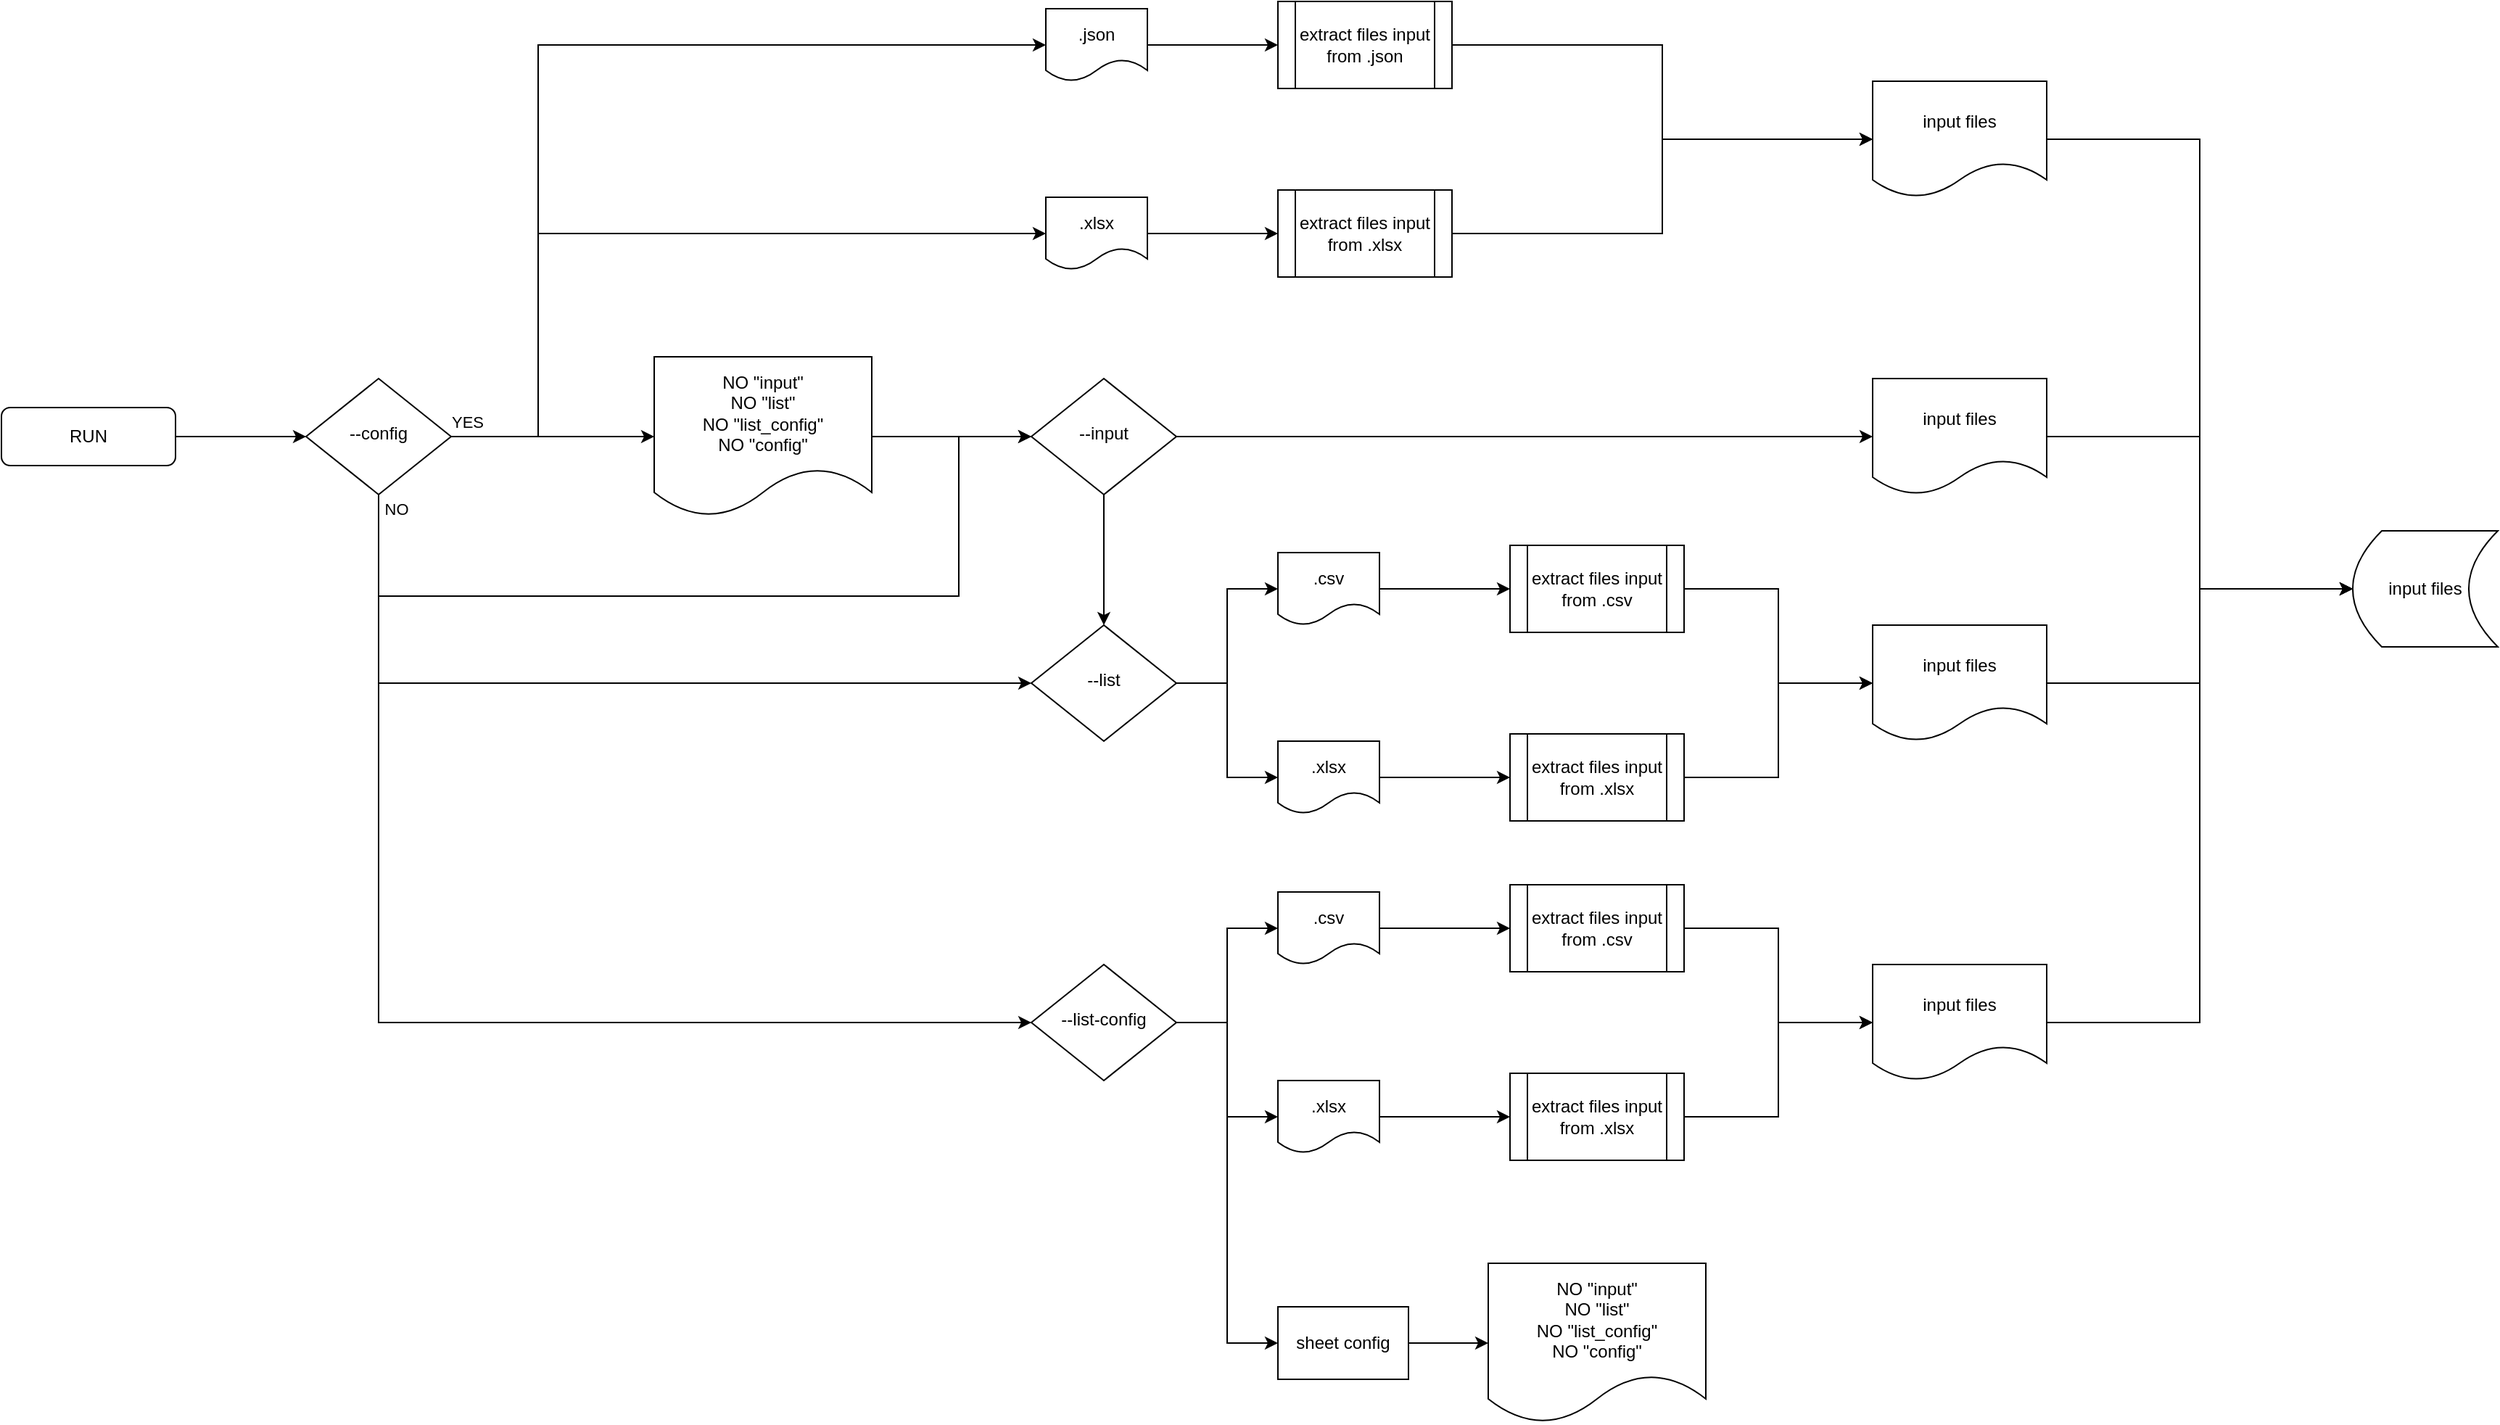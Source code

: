 <mxfile version="23.1.5" type="device">
  <diagram id="C5RBs43oDa-KdzZeNtuy" name="Page-1">
    <mxGraphModel dx="2198" dy="2001" grid="1" gridSize="10" guides="1" tooltips="1" connect="1" arrows="1" fold="1" page="1" pageScale="1" pageWidth="827" pageHeight="1169" math="0" shadow="0">
      <root>
        <mxCell id="WIyWlLk6GJQsqaUBKTNV-0" />
        <mxCell id="WIyWlLk6GJQsqaUBKTNV-1" parent="WIyWlLk6GJQsqaUBKTNV-0" />
        <mxCell id="28Vv1xQ9xIwoGJRTM6Ub-3" style="edgeStyle=orthogonalEdgeStyle;rounded=0;orthogonalLoop=1;jettySize=auto;html=1;exitX=1;exitY=0.5;exitDx=0;exitDy=0;entryX=0;entryY=0.5;entryDx=0;entryDy=0;" parent="WIyWlLk6GJQsqaUBKTNV-1" source="WIyWlLk6GJQsqaUBKTNV-3" target="WIyWlLk6GJQsqaUBKTNV-6" edge="1">
          <mxGeometry relative="1" as="geometry" />
        </mxCell>
        <mxCell id="WIyWlLk6GJQsqaUBKTNV-3" value="RUN" style="rounded=1;whiteSpace=wrap;html=1;fontSize=12;glass=0;strokeWidth=1;shadow=0;" parent="WIyWlLk6GJQsqaUBKTNV-1" vertex="1">
          <mxGeometry x="-380" y="190" width="120" height="40" as="geometry" />
        </mxCell>
        <mxCell id="28Vv1xQ9xIwoGJRTM6Ub-4" style="edgeStyle=orthogonalEdgeStyle;rounded=0;orthogonalLoop=1;jettySize=auto;html=1;exitX=1;exitY=0.5;exitDx=0;exitDy=0;entryX=0;entryY=0.5;entryDx=0;entryDy=0;" parent="WIyWlLk6GJQsqaUBKTNV-1" source="WIyWlLk6GJQsqaUBKTNV-6" target="HIVxTFkzLo3o_JO4Jnfv-33" edge="1">
          <mxGeometry relative="1" as="geometry">
            <mxPoint x="-70" y="210" as="targetPoint" />
          </mxGeometry>
        </mxCell>
        <mxCell id="28Vv1xQ9xIwoGJRTM6Ub-6" value="YES" style="edgeLabel;html=1;align=center;verticalAlign=middle;resizable=0;points=[];" parent="28Vv1xQ9xIwoGJRTM6Ub-4" vertex="1" connectable="0">
          <mxGeometry x="-0.167" y="1" relative="1" as="geometry">
            <mxPoint x="-48" y="-9" as="offset" />
          </mxGeometry>
        </mxCell>
        <mxCell id="HIVxTFkzLo3o_JO4Jnfv-34" style="edgeStyle=orthogonalEdgeStyle;rounded=0;orthogonalLoop=1;jettySize=auto;html=1;exitX=0.5;exitY=1;exitDx=0;exitDy=0;entryX=0;entryY=0.5;entryDx=0;entryDy=0;" edge="1" parent="WIyWlLk6GJQsqaUBKTNV-1" source="WIyWlLk6GJQsqaUBKTNV-6" target="HIVxTFkzLo3o_JO4Jnfv-1">
          <mxGeometry relative="1" as="geometry" />
        </mxCell>
        <mxCell id="HIVxTFkzLo3o_JO4Jnfv-35" value="NO" style="edgeLabel;html=1;align=center;verticalAlign=middle;resizable=0;points=[];" vertex="1" connectable="0" parent="HIVxTFkzLo3o_JO4Jnfv-34">
          <mxGeometry x="-0.92" y="1" relative="1" as="geometry">
            <mxPoint x="11" y="-23" as="offset" />
          </mxGeometry>
        </mxCell>
        <mxCell id="HIVxTFkzLo3o_JO4Jnfv-42" style="edgeStyle=orthogonalEdgeStyle;rounded=0;orthogonalLoop=1;jettySize=auto;html=1;exitX=0.5;exitY=1;exitDx=0;exitDy=0;entryX=0;entryY=0.5;entryDx=0;entryDy=0;" edge="1" parent="WIyWlLk6GJQsqaUBKTNV-1" source="WIyWlLk6GJQsqaUBKTNV-6" target="HIVxTFkzLo3o_JO4Jnfv-0">
          <mxGeometry relative="1" as="geometry">
            <Array as="points">
              <mxPoint x="-120" y="380" />
            </Array>
          </mxGeometry>
        </mxCell>
        <mxCell id="HIVxTFkzLo3o_JO4Jnfv-43" style="edgeStyle=orthogonalEdgeStyle;rounded=0;orthogonalLoop=1;jettySize=auto;html=1;exitX=0.5;exitY=1;exitDx=0;exitDy=0;entryX=0;entryY=0.5;entryDx=0;entryDy=0;" edge="1" parent="WIyWlLk6GJQsqaUBKTNV-1" source="WIyWlLk6GJQsqaUBKTNV-6" target="28Vv1xQ9xIwoGJRTM6Ub-0">
          <mxGeometry relative="1" as="geometry">
            <Array as="points">
              <mxPoint x="-120" y="320" />
              <mxPoint x="280" y="320" />
              <mxPoint x="280" y="210" />
            </Array>
          </mxGeometry>
        </mxCell>
        <mxCell id="WIyWlLk6GJQsqaUBKTNV-6" value="--config" style="rhombus;whiteSpace=wrap;html=1;shadow=0;fontFamily=Helvetica;fontSize=12;align=center;strokeWidth=1;spacing=6;spacingTop=-4;" parent="WIyWlLk6GJQsqaUBKTNV-1" vertex="1">
          <mxGeometry x="-170" y="170" width="100" height="80" as="geometry" />
        </mxCell>
        <mxCell id="28Vv1xQ9xIwoGJRTM6Ub-2" style="edgeStyle=orthogonalEdgeStyle;rounded=0;orthogonalLoop=1;jettySize=auto;html=1;exitX=1;exitY=0.5;exitDx=0;exitDy=0;entryX=0;entryY=0.5;entryDx=0;entryDy=0;" parent="WIyWlLk6GJQsqaUBKTNV-1" source="28Vv1xQ9xIwoGJRTM6Ub-0" target="HIVxTFkzLo3o_JO4Jnfv-5" edge="1">
          <mxGeometry relative="1" as="geometry">
            <mxPoint x="540" y="210" as="targetPoint" />
          </mxGeometry>
        </mxCell>
        <mxCell id="HIVxTFkzLo3o_JO4Jnfv-55" style="edgeStyle=orthogonalEdgeStyle;rounded=0;orthogonalLoop=1;jettySize=auto;html=1;exitX=0.5;exitY=1;exitDx=0;exitDy=0;entryX=0.5;entryY=0;entryDx=0;entryDy=0;" edge="1" parent="WIyWlLk6GJQsqaUBKTNV-1" source="28Vv1xQ9xIwoGJRTM6Ub-0" target="HIVxTFkzLo3o_JO4Jnfv-0">
          <mxGeometry relative="1" as="geometry" />
        </mxCell>
        <mxCell id="28Vv1xQ9xIwoGJRTM6Ub-0" value="--input" style="rhombus;whiteSpace=wrap;html=1;shadow=0;fontFamily=Helvetica;fontSize=12;align=center;strokeWidth=1;spacing=6;spacingTop=-4;" parent="WIyWlLk6GJQsqaUBKTNV-1" vertex="1">
          <mxGeometry x="330" y="170" width="100" height="80" as="geometry" />
        </mxCell>
        <mxCell id="HIVxTFkzLo3o_JO4Jnfv-9" style="edgeStyle=orthogonalEdgeStyle;rounded=0;orthogonalLoop=1;jettySize=auto;html=1;exitX=1;exitY=0.5;exitDx=0;exitDy=0;entryX=0;entryY=0.5;entryDx=0;entryDy=0;" edge="1" parent="WIyWlLk6GJQsqaUBKTNV-1" source="HIVxTFkzLo3o_JO4Jnfv-0" target="HIVxTFkzLo3o_JO4Jnfv-7">
          <mxGeometry relative="1" as="geometry" />
        </mxCell>
        <mxCell id="HIVxTFkzLo3o_JO4Jnfv-10" style="edgeStyle=orthogonalEdgeStyle;rounded=0;orthogonalLoop=1;jettySize=auto;html=1;exitX=1;exitY=0.5;exitDx=0;exitDy=0;entryX=0;entryY=0.5;entryDx=0;entryDy=0;" edge="1" parent="WIyWlLk6GJQsqaUBKTNV-1" source="HIVxTFkzLo3o_JO4Jnfv-0" target="HIVxTFkzLo3o_JO4Jnfv-8">
          <mxGeometry relative="1" as="geometry" />
        </mxCell>
        <mxCell id="HIVxTFkzLo3o_JO4Jnfv-0" value="--list" style="rhombus;whiteSpace=wrap;html=1;shadow=0;fontFamily=Helvetica;fontSize=12;align=center;strokeWidth=1;spacing=6;spacingTop=-4;" vertex="1" parent="WIyWlLk6GJQsqaUBKTNV-1">
          <mxGeometry x="330" y="340" width="100" height="80" as="geometry" />
        </mxCell>
        <mxCell id="HIVxTFkzLo3o_JO4Jnfv-30" style="edgeStyle=orthogonalEdgeStyle;rounded=0;orthogonalLoop=1;jettySize=auto;html=1;exitX=1;exitY=0.5;exitDx=0;exitDy=0;entryX=0;entryY=0.5;entryDx=0;entryDy=0;" edge="1" parent="WIyWlLk6GJQsqaUBKTNV-1" source="HIVxTFkzLo3o_JO4Jnfv-1" target="HIVxTFkzLo3o_JO4Jnfv-29">
          <mxGeometry relative="1" as="geometry" />
        </mxCell>
        <mxCell id="HIVxTFkzLo3o_JO4Jnfv-1" value="--list-config" style="rhombus;whiteSpace=wrap;html=1;shadow=0;fontFamily=Helvetica;fontSize=12;align=center;strokeWidth=1;spacing=6;spacingTop=-4;" vertex="1" parent="WIyWlLk6GJQsqaUBKTNV-1">
          <mxGeometry x="330" y="574" width="100" height="80" as="geometry" />
        </mxCell>
        <mxCell id="HIVxTFkzLo3o_JO4Jnfv-63" style="edgeStyle=orthogonalEdgeStyle;rounded=0;orthogonalLoop=1;jettySize=auto;html=1;exitX=1;exitY=0.5;exitDx=0;exitDy=0;entryX=0;entryY=0.5;entryDx=0;entryDy=0;" edge="1" parent="WIyWlLk6GJQsqaUBKTNV-1" source="HIVxTFkzLo3o_JO4Jnfv-5" target="HIVxTFkzLo3o_JO4Jnfv-58">
          <mxGeometry relative="1" as="geometry" />
        </mxCell>
        <mxCell id="HIVxTFkzLo3o_JO4Jnfv-5" value="input files" style="shape=document;whiteSpace=wrap;html=1;boundedLbl=1;" vertex="1" parent="WIyWlLk6GJQsqaUBKTNV-1">
          <mxGeometry x="910" y="170" width="120" height="80" as="geometry" />
        </mxCell>
        <mxCell id="HIVxTFkzLo3o_JO4Jnfv-15" style="edgeStyle=orthogonalEdgeStyle;rounded=0;orthogonalLoop=1;jettySize=auto;html=1;exitX=1;exitY=0.5;exitDx=0;exitDy=0;entryX=0;entryY=0.5;entryDx=0;entryDy=0;" edge="1" parent="WIyWlLk6GJQsqaUBKTNV-1" source="HIVxTFkzLo3o_JO4Jnfv-6" target="HIVxTFkzLo3o_JO4Jnfv-14">
          <mxGeometry relative="1" as="geometry" />
        </mxCell>
        <mxCell id="HIVxTFkzLo3o_JO4Jnfv-6" value="extract files input&lt;br&gt;from .csv" style="shape=process;whiteSpace=wrap;html=1;backgroundOutline=1;" vertex="1" parent="WIyWlLk6GJQsqaUBKTNV-1">
          <mxGeometry x="660" y="285" width="120" height="60" as="geometry" />
        </mxCell>
        <mxCell id="HIVxTFkzLo3o_JO4Jnfv-11" style="edgeStyle=orthogonalEdgeStyle;rounded=0;orthogonalLoop=1;jettySize=auto;html=1;exitX=1;exitY=0.5;exitDx=0;exitDy=0;entryX=0;entryY=0.5;entryDx=0;entryDy=0;" edge="1" parent="WIyWlLk6GJQsqaUBKTNV-1" source="HIVxTFkzLo3o_JO4Jnfv-7" target="HIVxTFkzLo3o_JO4Jnfv-6">
          <mxGeometry relative="1" as="geometry" />
        </mxCell>
        <mxCell id="HIVxTFkzLo3o_JO4Jnfv-7" value=".csv" style="shape=document;whiteSpace=wrap;html=1;boundedLbl=1;" vertex="1" parent="WIyWlLk6GJQsqaUBKTNV-1">
          <mxGeometry x="500" y="290" width="70" height="50" as="geometry" />
        </mxCell>
        <mxCell id="HIVxTFkzLo3o_JO4Jnfv-13" style="edgeStyle=orthogonalEdgeStyle;rounded=0;orthogonalLoop=1;jettySize=auto;html=1;exitX=1;exitY=0.5;exitDx=0;exitDy=0;entryX=0;entryY=0.5;entryDx=0;entryDy=0;" edge="1" parent="WIyWlLk6GJQsqaUBKTNV-1" source="HIVxTFkzLo3o_JO4Jnfv-8" target="HIVxTFkzLo3o_JO4Jnfv-12">
          <mxGeometry relative="1" as="geometry" />
        </mxCell>
        <mxCell id="HIVxTFkzLo3o_JO4Jnfv-8" value=".xlsx" style="shape=document;whiteSpace=wrap;html=1;boundedLbl=1;" vertex="1" parent="WIyWlLk6GJQsqaUBKTNV-1">
          <mxGeometry x="500" y="420" width="70" height="50" as="geometry" />
        </mxCell>
        <mxCell id="HIVxTFkzLo3o_JO4Jnfv-17" style="edgeStyle=orthogonalEdgeStyle;rounded=0;orthogonalLoop=1;jettySize=auto;html=1;exitX=1;exitY=0.5;exitDx=0;exitDy=0;entryX=0;entryY=0.5;entryDx=0;entryDy=0;" edge="1" parent="WIyWlLk6GJQsqaUBKTNV-1" source="HIVxTFkzLo3o_JO4Jnfv-12" target="HIVxTFkzLo3o_JO4Jnfv-14">
          <mxGeometry relative="1" as="geometry" />
        </mxCell>
        <mxCell id="HIVxTFkzLo3o_JO4Jnfv-12" value="extract files input&lt;br&gt;from .xlsx" style="shape=process;whiteSpace=wrap;html=1;backgroundOutline=1;" vertex="1" parent="WIyWlLk6GJQsqaUBKTNV-1">
          <mxGeometry x="660" y="415" width="120" height="60" as="geometry" />
        </mxCell>
        <mxCell id="HIVxTFkzLo3o_JO4Jnfv-14" value="input files" style="shape=document;whiteSpace=wrap;html=1;boundedLbl=1;" vertex="1" parent="WIyWlLk6GJQsqaUBKTNV-1">
          <mxGeometry x="910" y="340" width="120" height="80" as="geometry" />
        </mxCell>
        <mxCell id="HIVxTFkzLo3o_JO4Jnfv-18" style="edgeStyle=orthogonalEdgeStyle;rounded=0;orthogonalLoop=1;jettySize=auto;html=1;exitX=1;exitY=0.5;exitDx=0;exitDy=0;entryX=0;entryY=0.5;entryDx=0;entryDy=0;" edge="1" parent="WIyWlLk6GJQsqaUBKTNV-1" target="HIVxTFkzLo3o_JO4Jnfv-23" source="HIVxTFkzLo3o_JO4Jnfv-1">
          <mxGeometry relative="1" as="geometry">
            <mxPoint x="520" y="614" as="sourcePoint" />
          </mxGeometry>
        </mxCell>
        <mxCell id="HIVxTFkzLo3o_JO4Jnfv-19" style="edgeStyle=orthogonalEdgeStyle;rounded=0;orthogonalLoop=1;jettySize=auto;html=1;exitX=1;exitY=0.5;exitDx=0;exitDy=0;entryX=0;entryY=0.5;entryDx=0;entryDy=0;" edge="1" parent="WIyWlLk6GJQsqaUBKTNV-1" target="HIVxTFkzLo3o_JO4Jnfv-25" source="HIVxTFkzLo3o_JO4Jnfv-1">
          <mxGeometry relative="1" as="geometry">
            <mxPoint x="500" y="614" as="sourcePoint" />
          </mxGeometry>
        </mxCell>
        <mxCell id="HIVxTFkzLo3o_JO4Jnfv-20" style="edgeStyle=orthogonalEdgeStyle;rounded=0;orthogonalLoop=1;jettySize=auto;html=1;exitX=1;exitY=0.5;exitDx=0;exitDy=0;entryX=0;entryY=0.5;entryDx=0;entryDy=0;" edge="1" parent="WIyWlLk6GJQsqaUBKTNV-1" source="HIVxTFkzLo3o_JO4Jnfv-21" target="HIVxTFkzLo3o_JO4Jnfv-28">
          <mxGeometry relative="1" as="geometry" />
        </mxCell>
        <mxCell id="HIVxTFkzLo3o_JO4Jnfv-21" value="extract files input&lt;br&gt;from .csv" style="shape=process;whiteSpace=wrap;html=1;backgroundOutline=1;" vertex="1" parent="WIyWlLk6GJQsqaUBKTNV-1">
          <mxGeometry x="660" y="519" width="120" height="60" as="geometry" />
        </mxCell>
        <mxCell id="HIVxTFkzLo3o_JO4Jnfv-22" style="edgeStyle=orthogonalEdgeStyle;rounded=0;orthogonalLoop=1;jettySize=auto;html=1;exitX=1;exitY=0.5;exitDx=0;exitDy=0;entryX=0;entryY=0.5;entryDx=0;entryDy=0;" edge="1" parent="WIyWlLk6GJQsqaUBKTNV-1" source="HIVxTFkzLo3o_JO4Jnfv-23" target="HIVxTFkzLo3o_JO4Jnfv-21">
          <mxGeometry relative="1" as="geometry" />
        </mxCell>
        <mxCell id="HIVxTFkzLo3o_JO4Jnfv-23" value=".csv" style="shape=document;whiteSpace=wrap;html=1;boundedLbl=1;" vertex="1" parent="WIyWlLk6GJQsqaUBKTNV-1">
          <mxGeometry x="500" y="524" width="70" height="50" as="geometry" />
        </mxCell>
        <mxCell id="HIVxTFkzLo3o_JO4Jnfv-24" style="edgeStyle=orthogonalEdgeStyle;rounded=0;orthogonalLoop=1;jettySize=auto;html=1;exitX=1;exitY=0.5;exitDx=0;exitDy=0;entryX=0;entryY=0.5;entryDx=0;entryDy=0;" edge="1" parent="WIyWlLk6GJQsqaUBKTNV-1" source="HIVxTFkzLo3o_JO4Jnfv-25" target="HIVxTFkzLo3o_JO4Jnfv-27">
          <mxGeometry relative="1" as="geometry" />
        </mxCell>
        <mxCell id="HIVxTFkzLo3o_JO4Jnfv-25" value=".xlsx" style="shape=document;whiteSpace=wrap;html=1;boundedLbl=1;" vertex="1" parent="WIyWlLk6GJQsqaUBKTNV-1">
          <mxGeometry x="500" y="654" width="70" height="50" as="geometry" />
        </mxCell>
        <mxCell id="HIVxTFkzLo3o_JO4Jnfv-26" style="edgeStyle=orthogonalEdgeStyle;rounded=0;orthogonalLoop=1;jettySize=auto;html=1;exitX=1;exitY=0.5;exitDx=0;exitDy=0;entryX=0;entryY=0.5;entryDx=0;entryDy=0;" edge="1" parent="WIyWlLk6GJQsqaUBKTNV-1" source="HIVxTFkzLo3o_JO4Jnfv-27" target="HIVxTFkzLo3o_JO4Jnfv-28">
          <mxGeometry relative="1" as="geometry" />
        </mxCell>
        <mxCell id="HIVxTFkzLo3o_JO4Jnfv-27" value="extract files input&lt;br&gt;from .xlsx" style="shape=process;whiteSpace=wrap;html=1;backgroundOutline=1;" vertex="1" parent="WIyWlLk6GJQsqaUBKTNV-1">
          <mxGeometry x="660" y="649" width="120" height="60" as="geometry" />
        </mxCell>
        <mxCell id="HIVxTFkzLo3o_JO4Jnfv-62" style="edgeStyle=orthogonalEdgeStyle;rounded=0;orthogonalLoop=1;jettySize=auto;html=1;exitX=1;exitY=0.5;exitDx=0;exitDy=0;entryX=0;entryY=0.5;entryDx=0;entryDy=0;" edge="1" parent="WIyWlLk6GJQsqaUBKTNV-1" source="HIVxTFkzLo3o_JO4Jnfv-28" target="HIVxTFkzLo3o_JO4Jnfv-58">
          <mxGeometry relative="1" as="geometry" />
        </mxCell>
        <mxCell id="HIVxTFkzLo3o_JO4Jnfv-28" value="input files" style="shape=document;whiteSpace=wrap;html=1;boundedLbl=1;" vertex="1" parent="WIyWlLk6GJQsqaUBKTNV-1">
          <mxGeometry x="910" y="574" width="120" height="80" as="geometry" />
        </mxCell>
        <mxCell id="HIVxTFkzLo3o_JO4Jnfv-57" style="edgeStyle=orthogonalEdgeStyle;rounded=0;orthogonalLoop=1;jettySize=auto;html=1;exitX=1;exitY=0.5;exitDx=0;exitDy=0;entryX=0;entryY=0.5;entryDx=0;entryDy=0;" edge="1" parent="WIyWlLk6GJQsqaUBKTNV-1" source="HIVxTFkzLo3o_JO4Jnfv-29" target="HIVxTFkzLo3o_JO4Jnfv-56">
          <mxGeometry relative="1" as="geometry" />
        </mxCell>
        <mxCell id="HIVxTFkzLo3o_JO4Jnfv-29" value="sheet config" style="rounded=0;whiteSpace=wrap;html=1;" vertex="1" parent="WIyWlLk6GJQsqaUBKTNV-1">
          <mxGeometry x="500" y="810" width="90" height="50" as="geometry" />
        </mxCell>
        <mxCell id="HIVxTFkzLo3o_JO4Jnfv-40" style="edgeStyle=orthogonalEdgeStyle;rounded=0;orthogonalLoop=1;jettySize=auto;html=1;exitX=1;exitY=0.5;exitDx=0;exitDy=0;entryX=0;entryY=0.5;entryDx=0;entryDy=0;" edge="1" parent="WIyWlLk6GJQsqaUBKTNV-1" source="HIVxTFkzLo3o_JO4Jnfv-33" target="28Vv1xQ9xIwoGJRTM6Ub-0">
          <mxGeometry relative="1" as="geometry" />
        </mxCell>
        <mxCell id="HIVxTFkzLo3o_JO4Jnfv-33" value="NO &quot;input&quot;&lt;br&gt;NO &quot;list&quot;&lt;br&gt;NO &quot;list_config&quot;&lt;br&gt;NO &quot;config&quot;" style="shape=document;whiteSpace=wrap;html=1;boundedLbl=1;" vertex="1" parent="WIyWlLk6GJQsqaUBKTNV-1">
          <mxGeometry x="70" y="155" width="150" height="110" as="geometry" />
        </mxCell>
        <mxCell id="HIVxTFkzLo3o_JO4Jnfv-44" style="edgeStyle=orthogonalEdgeStyle;rounded=0;orthogonalLoop=1;jettySize=auto;html=1;exitX=1;exitY=0.5;exitDx=0;exitDy=0;entryX=0;entryY=0.5;entryDx=0;entryDy=0;" edge="1" parent="WIyWlLk6GJQsqaUBKTNV-1" target="HIVxTFkzLo3o_JO4Jnfv-49" source="WIyWlLk6GJQsqaUBKTNV-6">
          <mxGeometry relative="1" as="geometry">
            <mxPoint x="35" y="5" as="sourcePoint" />
            <Array as="points">
              <mxPoint x="-10" y="210" />
              <mxPoint x="-10" y="-60" />
            </Array>
          </mxGeometry>
        </mxCell>
        <mxCell id="HIVxTFkzLo3o_JO4Jnfv-45" style="edgeStyle=orthogonalEdgeStyle;rounded=0;orthogonalLoop=1;jettySize=auto;html=1;exitX=1;exitY=0.5;exitDx=0;exitDy=0;entryX=0;entryY=0.5;entryDx=0;entryDy=0;" edge="1" parent="WIyWlLk6GJQsqaUBKTNV-1" target="HIVxTFkzLo3o_JO4Jnfv-51" source="WIyWlLk6GJQsqaUBKTNV-6">
          <mxGeometry relative="1" as="geometry">
            <mxPoint x="-207.5" y="140" as="sourcePoint" />
            <mxPoint x="-32.5" as="targetPoint" />
            <Array as="points">
              <mxPoint x="-10" y="210" />
              <mxPoint x="-10" y="70" />
            </Array>
          </mxGeometry>
        </mxCell>
        <mxCell id="HIVxTFkzLo3o_JO4Jnfv-46" style="edgeStyle=orthogonalEdgeStyle;rounded=0;orthogonalLoop=1;jettySize=auto;html=1;exitX=1;exitY=0.5;exitDx=0;exitDy=0;entryX=0;entryY=0.5;entryDx=0;entryDy=0;" edge="1" parent="WIyWlLk6GJQsqaUBKTNV-1" source="HIVxTFkzLo3o_JO4Jnfv-47" target="HIVxTFkzLo3o_JO4Jnfv-54">
          <mxGeometry relative="1" as="geometry" />
        </mxCell>
        <mxCell id="HIVxTFkzLo3o_JO4Jnfv-47" value="extract files input&lt;br&gt;from .json" style="shape=process;whiteSpace=wrap;html=1;backgroundOutline=1;" vertex="1" parent="WIyWlLk6GJQsqaUBKTNV-1">
          <mxGeometry x="500" y="-90" width="120" height="60" as="geometry" />
        </mxCell>
        <mxCell id="HIVxTFkzLo3o_JO4Jnfv-48" style="edgeStyle=orthogonalEdgeStyle;rounded=0;orthogonalLoop=1;jettySize=auto;html=1;exitX=1;exitY=0.5;exitDx=0;exitDy=0;entryX=0;entryY=0.5;entryDx=0;entryDy=0;" edge="1" parent="WIyWlLk6GJQsqaUBKTNV-1" source="HIVxTFkzLo3o_JO4Jnfv-49" target="HIVxTFkzLo3o_JO4Jnfv-47">
          <mxGeometry relative="1" as="geometry" />
        </mxCell>
        <mxCell id="HIVxTFkzLo3o_JO4Jnfv-49" value=".json" style="shape=document;whiteSpace=wrap;html=1;boundedLbl=1;" vertex="1" parent="WIyWlLk6GJQsqaUBKTNV-1">
          <mxGeometry x="340" y="-85" width="70" height="50" as="geometry" />
        </mxCell>
        <mxCell id="HIVxTFkzLo3o_JO4Jnfv-50" style="edgeStyle=orthogonalEdgeStyle;rounded=0;orthogonalLoop=1;jettySize=auto;html=1;exitX=1;exitY=0.5;exitDx=0;exitDy=0;entryX=0;entryY=0.5;entryDx=0;entryDy=0;" edge="1" parent="WIyWlLk6GJQsqaUBKTNV-1" source="HIVxTFkzLo3o_JO4Jnfv-51" target="HIVxTFkzLo3o_JO4Jnfv-53">
          <mxGeometry relative="1" as="geometry" />
        </mxCell>
        <mxCell id="HIVxTFkzLo3o_JO4Jnfv-51" value=".xlsx" style="shape=document;whiteSpace=wrap;html=1;boundedLbl=1;" vertex="1" parent="WIyWlLk6GJQsqaUBKTNV-1">
          <mxGeometry x="340" y="45" width="70" height="50" as="geometry" />
        </mxCell>
        <mxCell id="HIVxTFkzLo3o_JO4Jnfv-52" style="edgeStyle=orthogonalEdgeStyle;rounded=0;orthogonalLoop=1;jettySize=auto;html=1;exitX=1;exitY=0.5;exitDx=0;exitDy=0;entryX=0;entryY=0.5;entryDx=0;entryDy=0;" edge="1" parent="WIyWlLk6GJQsqaUBKTNV-1" source="HIVxTFkzLo3o_JO4Jnfv-53" target="HIVxTFkzLo3o_JO4Jnfv-54">
          <mxGeometry relative="1" as="geometry" />
        </mxCell>
        <mxCell id="HIVxTFkzLo3o_JO4Jnfv-53" value="extract files input&lt;br&gt;from .xlsx" style="shape=process;whiteSpace=wrap;html=1;backgroundOutline=1;" vertex="1" parent="WIyWlLk6GJQsqaUBKTNV-1">
          <mxGeometry x="500" y="40" width="120" height="60" as="geometry" />
        </mxCell>
        <mxCell id="HIVxTFkzLo3o_JO4Jnfv-59" style="edgeStyle=orthogonalEdgeStyle;rounded=0;orthogonalLoop=1;jettySize=auto;html=1;exitX=1;exitY=0.5;exitDx=0;exitDy=0;entryX=0;entryY=0.5;entryDx=0;entryDy=0;" edge="1" parent="WIyWlLk6GJQsqaUBKTNV-1" source="HIVxTFkzLo3o_JO4Jnfv-54" target="HIVxTFkzLo3o_JO4Jnfv-58">
          <mxGeometry relative="1" as="geometry">
            <mxPoint x="1220" y="240" as="targetPoint" />
          </mxGeometry>
        </mxCell>
        <mxCell id="HIVxTFkzLo3o_JO4Jnfv-54" value="input files" style="shape=document;whiteSpace=wrap;html=1;boundedLbl=1;" vertex="1" parent="WIyWlLk6GJQsqaUBKTNV-1">
          <mxGeometry x="910" y="-35" width="120" height="80" as="geometry" />
        </mxCell>
        <mxCell id="HIVxTFkzLo3o_JO4Jnfv-56" value="NO &quot;input&quot;&lt;br&gt;NO &quot;list&quot;&lt;br&gt;NO &quot;list_config&quot;&lt;br&gt;NO &quot;config&quot;" style="shape=document;whiteSpace=wrap;html=1;boundedLbl=1;" vertex="1" parent="WIyWlLk6GJQsqaUBKTNV-1">
          <mxGeometry x="645" y="780" width="150" height="110" as="geometry" />
        </mxCell>
        <mxCell id="HIVxTFkzLo3o_JO4Jnfv-58" value="input files" style="shape=dataStorage;whiteSpace=wrap;html=1;fixedSize=1;" vertex="1" parent="WIyWlLk6GJQsqaUBKTNV-1">
          <mxGeometry x="1241" y="275" width="100" height="80" as="geometry" />
        </mxCell>
        <mxCell id="HIVxTFkzLo3o_JO4Jnfv-61" style="edgeStyle=orthogonalEdgeStyle;rounded=0;orthogonalLoop=1;jettySize=auto;html=1;exitX=1;exitY=0.5;exitDx=0;exitDy=0;entryX=0;entryY=0.5;entryDx=0;entryDy=0;" edge="1" parent="WIyWlLk6GJQsqaUBKTNV-1" source="HIVxTFkzLo3o_JO4Jnfv-14" target="HIVxTFkzLo3o_JO4Jnfv-58">
          <mxGeometry relative="1" as="geometry">
            <mxPoint x="1200" y="360" as="targetPoint" />
          </mxGeometry>
        </mxCell>
      </root>
    </mxGraphModel>
  </diagram>
</mxfile>
